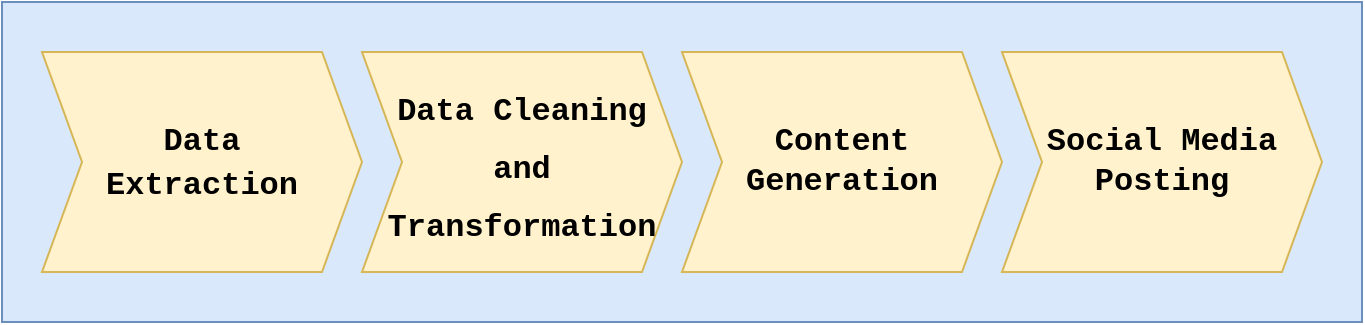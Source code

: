 <mxfile version="24.8.4">
  <diagram name="Page-1" id="5nmp_khUwBZHWuIuz6i_">
    <mxGraphModel dx="1500" dy="807" grid="1" gridSize="10" guides="1" tooltips="1" connect="1" arrows="1" fold="1" page="1" pageScale="1" pageWidth="1100" pageHeight="850" math="0" shadow="0">
      <root>
        <mxCell id="0" />
        <mxCell id="1" parent="0" />
        <mxCell id="yCWG2WoXC2Fb63DRuCyY-14" value="" style="rounded=0;whiteSpace=wrap;html=1;fillColor=#dae8fc;strokeColor=#6c8ebf;" vertex="1" parent="1">
          <mxGeometry x="210" y="40" width="680" height="160" as="geometry" />
        </mxCell>
        <mxCell id="yCWG2WoXC2Fb63DRuCyY-15" value="&lt;h1 style=&quot;font-size: 16px;&quot;&gt;&lt;font face=&quot;Courier New&quot; style=&quot;font-size: 16px;&quot;&gt;&lt;b style=&quot;&quot;&gt;Data&lt;br&gt;&lt;/b&gt;&lt;b style=&quot;&quot;&gt;Extraction&lt;/b&gt;&lt;/font&gt;&lt;/h1&gt;" style="shape=step;perimeter=stepPerimeter;whiteSpace=wrap;html=1;fixedSize=1;fillColor=#fff2cc;strokeColor=#d6b656;" vertex="1" parent="1">
          <mxGeometry x="230" y="65" width="160" height="110" as="geometry" />
        </mxCell>
        <mxCell id="yCWG2WoXC2Fb63DRuCyY-20" value="&lt;h1&gt;&lt;b style=&quot;font-size: 16px;&quot;&gt;&lt;font face=&quot;Courier New&quot; style=&quot;font-size: 16px;&quot;&gt;Data&amp;nbsp;Cleaning and T&lt;span style=&quot;background-color: initial;&quot;&gt;ransformation&lt;/span&gt;&lt;/font&gt;&lt;/b&gt;&lt;/h1&gt;" style="shape=step;perimeter=stepPerimeter;whiteSpace=wrap;html=1;fixedSize=1;fillColor=#fff2cc;strokeColor=#d6b656;" vertex="1" parent="1">
          <mxGeometry x="390" y="65" width="160" height="110" as="geometry" />
        </mxCell>
        <mxCell id="yCWG2WoXC2Fb63DRuCyY-21" value="&lt;h3&gt;&lt;b style=&quot;&quot;&gt;&lt;font style=&quot;font-size: 16px;&quot; face=&quot;Courier New&quot;&gt;Content Generation&lt;/font&gt;&lt;/b&gt;&lt;/h3&gt;" style="shape=step;perimeter=stepPerimeter;whiteSpace=wrap;html=1;fixedSize=1;fillColor=#fff2cc;strokeColor=#d6b656;" vertex="1" parent="1">
          <mxGeometry x="550" y="65" width="160" height="110" as="geometry" />
        </mxCell>
        <mxCell id="yCWG2WoXC2Fb63DRuCyY-22" value="&lt;h3&gt;&lt;b style=&quot;&quot;&gt;&lt;font style=&quot;font-size: 16px;&quot; face=&quot;Courier New&quot;&gt;Social Media Posting&lt;/font&gt;&lt;/b&gt;&lt;/h3&gt;" style="shape=step;perimeter=stepPerimeter;whiteSpace=wrap;html=1;fixedSize=1;fillColor=#fff2cc;strokeColor=#d6b656;" vertex="1" parent="1">
          <mxGeometry x="710" y="65" width="160" height="110" as="geometry" />
        </mxCell>
      </root>
    </mxGraphModel>
  </diagram>
</mxfile>
